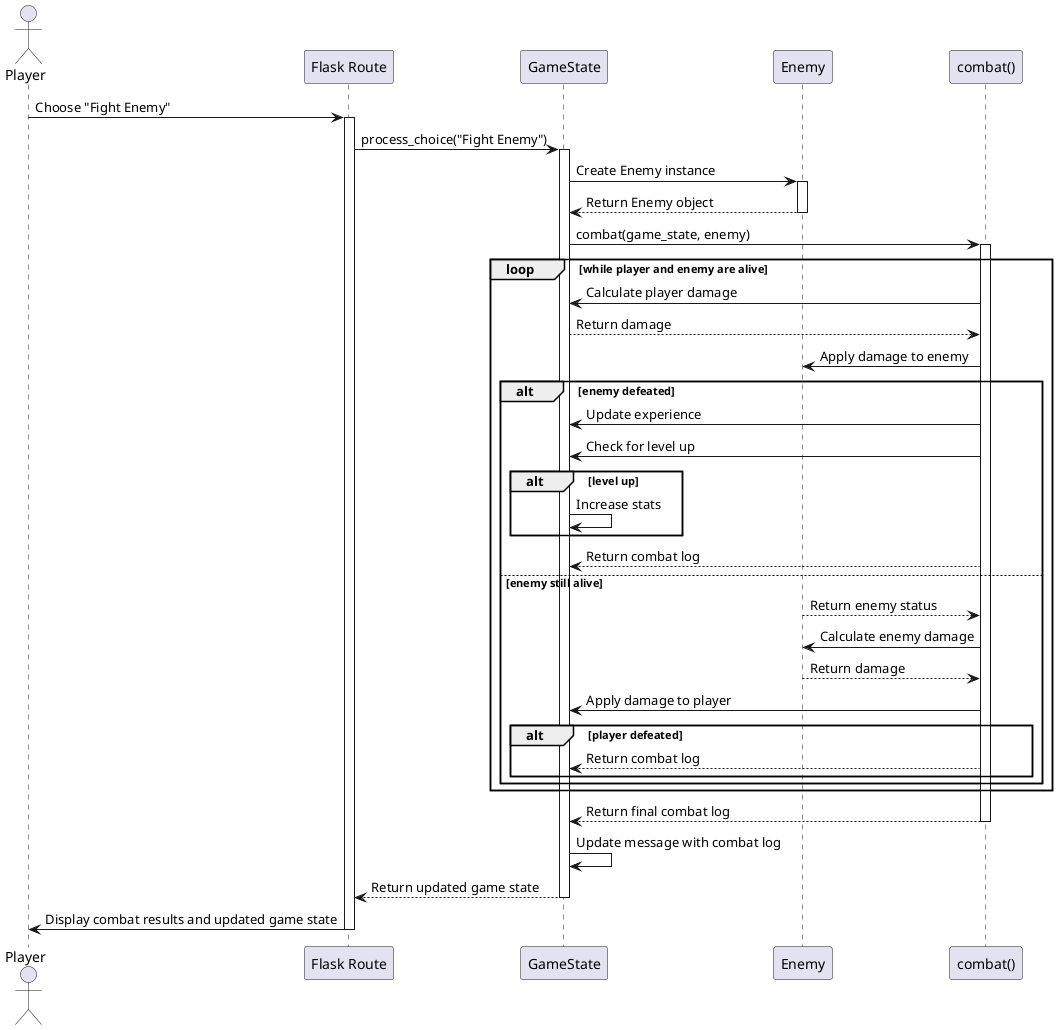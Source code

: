 @startuml
actor Player
participant "Flask Route" as Flask
participant GameState
participant Enemy
participant "combat()" as Combat

Player -> Flask: Choose "Fight Enemy"
activate Flask

Flask -> GameState: process_choice("Fight Enemy")
activate GameState

GameState -> Enemy: Create Enemy instance
activate Enemy
Enemy --> GameState: Return Enemy object
deactivate Enemy

GameState -> Combat: combat(game_state, enemy)
activate Combat

loop while player and enemy are alive
    Combat -> GameState: Calculate player damage
    GameState --> Combat: Return damage
    Combat -> Enemy: Apply damage to enemy
    
    alt enemy defeated
        Combat -> GameState: Update experience
        Combat -> GameState: Check for level up
        alt level up
            GameState -> GameState: Increase stats
        end
        Combat --> GameState: Return combat log
    else enemy still alive
        Enemy --> Combat: Return enemy status
        Combat -> Enemy: Calculate enemy damage
        Enemy --> Combat: Return damage
        Combat -> GameState: Apply damage to player
        
        alt player defeated
            Combat --> GameState: Return combat log
        end
    end
end

Combat --> GameState: Return final combat log
deactivate Combat

GameState -> GameState: Update message with combat log
GameState --> Flask: Return updated game state
deactivate GameState

Flask -> Player: Display combat results and updated game state
deactivate Flask

@enduml
